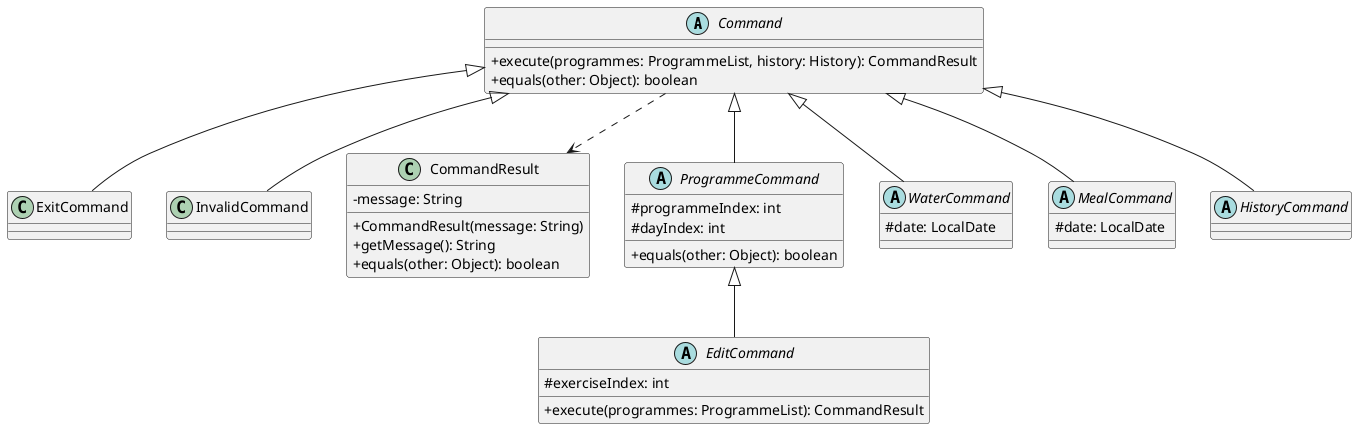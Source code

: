 @startuml
skinparam classAttributeIconSize 0

abstract class Command {
    + execute(programmes: ProgrammeList, history: History): CommandResult
    + equals(other: Object): boolean
}

class ExitCommand {
}

class InvalidCommand {
}

class CommandResult {
    - message: String
    + CommandResult(message: String)
    + getMessage(): String
    + equals(other: Object): boolean
}

abstract class ProgrammeCommand {
    # programmeIndex: int
    # dayIndex: int
    + equals(other: Object): boolean
}

abstract class EditCommand {
    # exerciseIndex: int
    + execute(programmes: ProgrammeList): CommandResult
}

abstract class WaterCommand {
    # date: LocalDate
}

abstract class MealCommand {
    # date: LocalDate
}

abstract class HistoryCommand {
}

Command <|-- ProgrammeCommand
Command <|-- ExitCommand
Command <|-- InvalidCommand
Command <|-- WaterCommand
Command <|-- MealCommand
Command <|-- HistoryCommand
ProgrammeCommand <|-- EditCommand
Command ..> CommandResult

@enduml